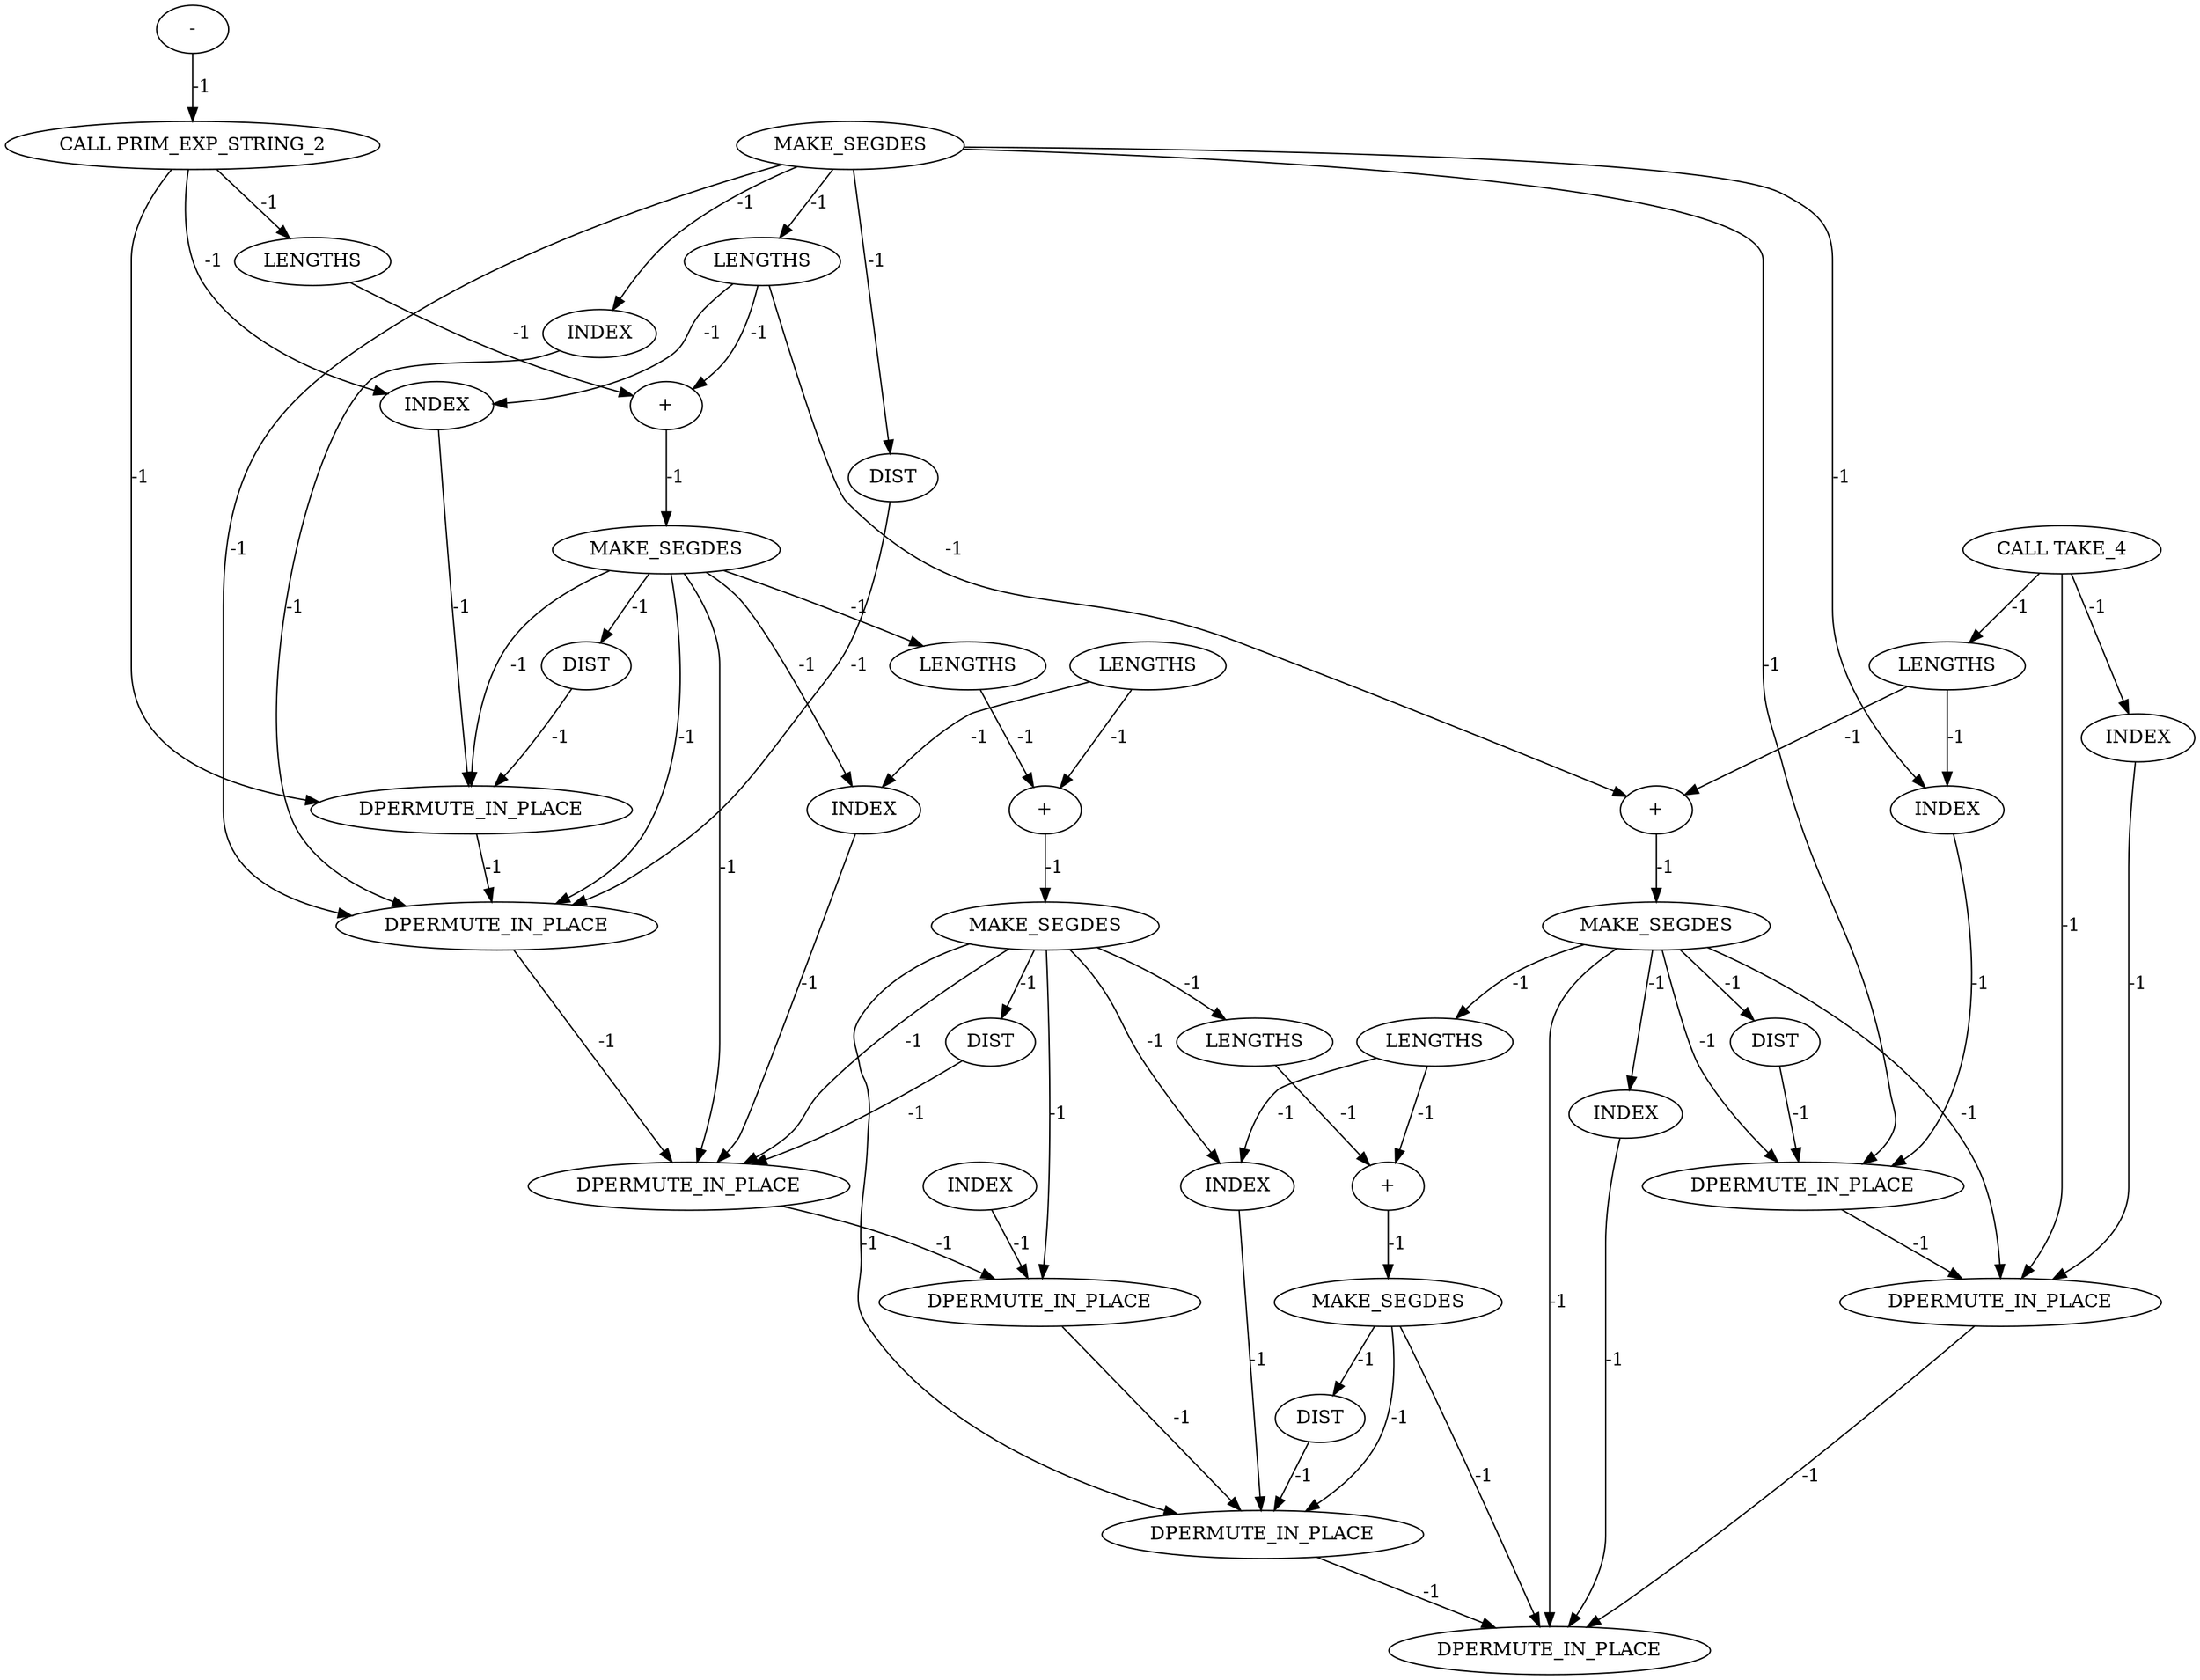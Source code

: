 digraph {
	convex_hull_large_rl_INST_849 [label="CALL PRIM_EXP_STRING_2" cost=0]
	convex_hull_large_rl_INST_4791 [label=DIST cost=0]
	convex_hull_large_rl_INST_6343 [label=DPERMUTE_IN_PLACE cost=0]
	convex_hull_large_rl_INST_6340 [label=DPERMUTE_IN_PLACE cost=0]
	convex_hull_large_rl_INST_4548 [label=DIST cost=0]
	convex_hull_large_rl_INST_4851 [label=MAKE_SEGDES cost=0]
	convex_hull_large_rl_INST_4703 [label=INDEX cost=0]
	convex_hull_large_rl_INST_4725 [label=DIST cost=0]
	convex_hull_large_rl_INST_4536 [label=LENGTHS cost=0]
	convex_hull_large_rl_INST_4835 [label=INDEX cost=0]
	convex_hull_large_rl_INST_6344 [label=DPERMUTE_IN_PLACE cost=0]
	convex_hull_large_rl_INST_4823 [label=INDEX cost=0]
	convex_hull_large_rl_INST_6341 [label=DPERMUTE_IN_PLACE cost=0]
	convex_hull_large_rl_INST_4518 [label=LENGTHS cost=0]
	convex_hull_large_rl_INST_4514 [label=INDEX cost=0]
	convex_hull_large_rl_INST_6338 [label=DPERMUTE_IN_PLACE cost=0]
	convex_hull_large_rl_INST_831 [label=MAKE_SEGDES cost=0]
	convex_hull_large_rl_INST_4719 [label=MAKE_SEGDES cost=0]
	convex_hull_large_rl_INST_4691 [label=INDEX cost=0]
	convex_hull_large_rl_INST_6339 [label=DPERMUTE_IN_PLACE cost=0]
	convex_hull_large_rl_INST_4846 [label="+" cost=0]
	convex_hull_large_rl_INST_4680 [label=DIST cost=0]
	convex_hull_large_rl_INST_4757 [label=INDEX cost=0]
	convex_hull_large_rl_INST_4713 [label=LENGTHS cost=0]
	convex_hull_large_rl_INST_829 [label="CALL TAKE_4" cost=0]
	convex_hull_large_rl_INST_4780 [label="+" cost=0]
	convex_hull_large_rl_INST_4769 [label=INDEX cost=0]
	convex_hull_large_rl_INST_4542 [label=MAKE_SEGDES cost=0]
	convex_hull_large_rl_INST_4537 [label="+" cost=0]
	convex_hull_large_rl_INST_4779 [label=LENGTHS cost=0]
	convex_hull_large_rl_INST_4785 [label=MAKE_SEGDES cost=0]
	convex_hull_large_rl_INST_4857 [label=DIST cost=0]
	convex_hull_large_rl_INST_4761 [label=LENGTHS cost=0]
	convex_hull_large_rl_INST_6342 [label=DPERMUTE_IN_PLACE cost=0]
	convex_hull_large_rl_INST_4714 [label="+" cost=0]
	convex_hull_large_rl_INST_4827 [label=LENGTHS cost=0]
	convex_hull_large_rl_INST_4845 [label=LENGTHS cost=0]
	convex_hull_large_rl_INST_4526 [label=INDEX cost=0]
	convex_hull_large_rl_INST_848 [label="-" cost=0]
	convex_hull_large_rl_INST_6337 [label=DPERMUTE_IN_PLACE cost=0]
	convex_hull_large_rl_INST_849 -> convex_hull_large_rl_INST_4703 [label=-1 cost=-1]
	convex_hull_large_rl_INST_849 -> convex_hull_large_rl_INST_4713 [label=-1 cost=-1]
	convex_hull_large_rl_INST_849 -> convex_hull_large_rl_INST_6339 [label=-1 cost=-1]
	convex_hull_large_rl_INST_4791 -> convex_hull_large_rl_INST_6341 [label=-1 cost=-1]
	convex_hull_large_rl_INST_6343 -> convex_hull_large_rl_INST_6344 [label=-1 cost=-1]
	convex_hull_large_rl_INST_6340 -> convex_hull_large_rl_INST_6341 [label=-1 cost=-1]
	convex_hull_large_rl_INST_4548 -> convex_hull_large_rl_INST_6337 [label=-1 cost=-1]
	convex_hull_large_rl_INST_4851 -> convex_hull_large_rl_INST_4857 [label=-1 cost=-1]
	convex_hull_large_rl_INST_4851 -> convex_hull_large_rl_INST_6343 [label=-1 cost=-1]
	convex_hull_large_rl_INST_4851 -> convex_hull_large_rl_INST_6344 [label=-1 cost=-1]
	convex_hull_large_rl_INST_4703 -> convex_hull_large_rl_INST_6339 [label=-1 cost=-1]
	convex_hull_large_rl_INST_4725 -> convex_hull_large_rl_INST_6339 [label=-1 cost=-1]
	convex_hull_large_rl_INST_4536 -> convex_hull_large_rl_INST_4537 [label=-1 cost=-1]
	convex_hull_large_rl_INST_4536 -> convex_hull_large_rl_INST_4703 [label=-1 cost=-1]
	convex_hull_large_rl_INST_4536 -> convex_hull_large_rl_INST_4714 [label=-1 cost=-1]
	convex_hull_large_rl_INST_4835 -> convex_hull_large_rl_INST_6343 [label=-1 cost=-1]
	convex_hull_large_rl_INST_4823 -> convex_hull_large_rl_INST_6344 [label=-1 cost=-1]
	convex_hull_large_rl_INST_6341 -> convex_hull_large_rl_INST_6342 [label=-1 cost=-1]
	convex_hull_large_rl_INST_4518 -> convex_hull_large_rl_INST_4526 [label=-1 cost=-1]
	convex_hull_large_rl_INST_4518 -> convex_hull_large_rl_INST_4537 [label=-1 cost=-1]
	convex_hull_large_rl_INST_4514 -> convex_hull_large_rl_INST_6338 [label=-1 cost=-1]
	convex_hull_large_rl_INST_6338 -> convex_hull_large_rl_INST_6344 [label=-1 cost=-1]
	convex_hull_large_rl_INST_831 -> convex_hull_large_rl_INST_4526 [label=-1 cost=-1]
	convex_hull_large_rl_INST_831 -> convex_hull_large_rl_INST_4536 [label=-1 cost=-1]
	convex_hull_large_rl_INST_831 -> convex_hull_large_rl_INST_6337 [label=-1 cost=-1]
	convex_hull_large_rl_INST_831 -> convex_hull_large_rl_INST_4680 [label=-1 cost=-1]
	convex_hull_large_rl_INST_831 -> convex_hull_large_rl_INST_4691 [label=-1 cost=-1]
	convex_hull_large_rl_INST_831 -> convex_hull_large_rl_INST_6340 [label=-1 cost=-1]
	convex_hull_large_rl_INST_4719 -> convex_hull_large_rl_INST_4725 [label=-1 cost=-1]
	convex_hull_large_rl_INST_4719 -> convex_hull_large_rl_INST_6339 [label=-1 cost=-1]
	convex_hull_large_rl_INST_4719 -> convex_hull_large_rl_INST_6340 [label=-1 cost=-1]
	convex_hull_large_rl_INST_4719 -> convex_hull_large_rl_INST_4769 [label=-1 cost=-1]
	convex_hull_large_rl_INST_4719 -> convex_hull_large_rl_INST_4779 [label=-1 cost=-1]
	convex_hull_large_rl_INST_4719 -> convex_hull_large_rl_INST_6341 [label=-1 cost=-1]
	convex_hull_large_rl_INST_4691 -> convex_hull_large_rl_INST_6340 [label=-1 cost=-1]
	convex_hull_large_rl_INST_6339 -> convex_hull_large_rl_INST_6340 [label=-1 cost=-1]
	convex_hull_large_rl_INST_4846 -> convex_hull_large_rl_INST_4851 [label=-1 cost=-1]
	convex_hull_large_rl_INST_4680 -> convex_hull_large_rl_INST_6340 [label=-1 cost=-1]
	convex_hull_large_rl_INST_4757 -> convex_hull_large_rl_INST_6342 [label=-1 cost=-1]
	convex_hull_large_rl_INST_4713 -> convex_hull_large_rl_INST_4714 [label=-1 cost=-1]
	convex_hull_large_rl_INST_829 -> convex_hull_large_rl_INST_4514 [label=-1 cost=-1]
	convex_hull_large_rl_INST_829 -> convex_hull_large_rl_INST_4518 [label=-1 cost=-1]
	convex_hull_large_rl_INST_829 -> convex_hull_large_rl_INST_6338 [label=-1 cost=-1]
	convex_hull_large_rl_INST_4780 -> convex_hull_large_rl_INST_4785 [label=-1 cost=-1]
	convex_hull_large_rl_INST_4769 -> convex_hull_large_rl_INST_6341 [label=-1 cost=-1]
	convex_hull_large_rl_INST_4542 -> convex_hull_large_rl_INST_4548 [label=-1 cost=-1]
	convex_hull_large_rl_INST_4542 -> convex_hull_large_rl_INST_6337 [label=-1 cost=-1]
	convex_hull_large_rl_INST_4542 -> convex_hull_large_rl_INST_6338 [label=-1 cost=-1]
	convex_hull_large_rl_INST_4542 -> convex_hull_large_rl_INST_4823 [label=-1 cost=-1]
	convex_hull_large_rl_INST_4542 -> convex_hull_large_rl_INST_4827 [label=-1 cost=-1]
	convex_hull_large_rl_INST_4542 -> convex_hull_large_rl_INST_6344 [label=-1 cost=-1]
	convex_hull_large_rl_INST_4537 -> convex_hull_large_rl_INST_4542 [label=-1 cost=-1]
	convex_hull_large_rl_INST_4779 -> convex_hull_large_rl_INST_4780 [label=-1 cost=-1]
	convex_hull_large_rl_INST_4785 -> convex_hull_large_rl_INST_4791 [label=-1 cost=-1]
	convex_hull_large_rl_INST_4785 -> convex_hull_large_rl_INST_6341 [label=-1 cost=-1]
	convex_hull_large_rl_INST_4785 -> convex_hull_large_rl_INST_6342 [label=-1 cost=-1]
	convex_hull_large_rl_INST_4785 -> convex_hull_large_rl_INST_4835 [label=-1 cost=-1]
	convex_hull_large_rl_INST_4785 -> convex_hull_large_rl_INST_4845 [label=-1 cost=-1]
	convex_hull_large_rl_INST_4785 -> convex_hull_large_rl_INST_6343 [label=-1 cost=-1]
	convex_hull_large_rl_INST_4857 -> convex_hull_large_rl_INST_6343 [label=-1 cost=-1]
	convex_hull_large_rl_INST_4761 -> convex_hull_large_rl_INST_4769 [label=-1 cost=-1]
	convex_hull_large_rl_INST_4761 -> convex_hull_large_rl_INST_4780 [label=-1 cost=-1]
	convex_hull_large_rl_INST_6342 -> convex_hull_large_rl_INST_6343 [label=-1 cost=-1]
	convex_hull_large_rl_INST_4714 -> convex_hull_large_rl_INST_4719 [label=-1 cost=-1]
	convex_hull_large_rl_INST_4827 -> convex_hull_large_rl_INST_4835 [label=-1 cost=-1]
	convex_hull_large_rl_INST_4827 -> convex_hull_large_rl_INST_4846 [label=-1 cost=-1]
	convex_hull_large_rl_INST_4845 -> convex_hull_large_rl_INST_4846 [label=-1 cost=-1]
	convex_hull_large_rl_INST_4526 -> convex_hull_large_rl_INST_6337 [label=-1 cost=-1]
	convex_hull_large_rl_INST_848 -> convex_hull_large_rl_INST_849 [label=-1 cost=-1]
	convex_hull_large_rl_INST_6337 -> convex_hull_large_rl_INST_6338 [label=-1 cost=-1]
}
